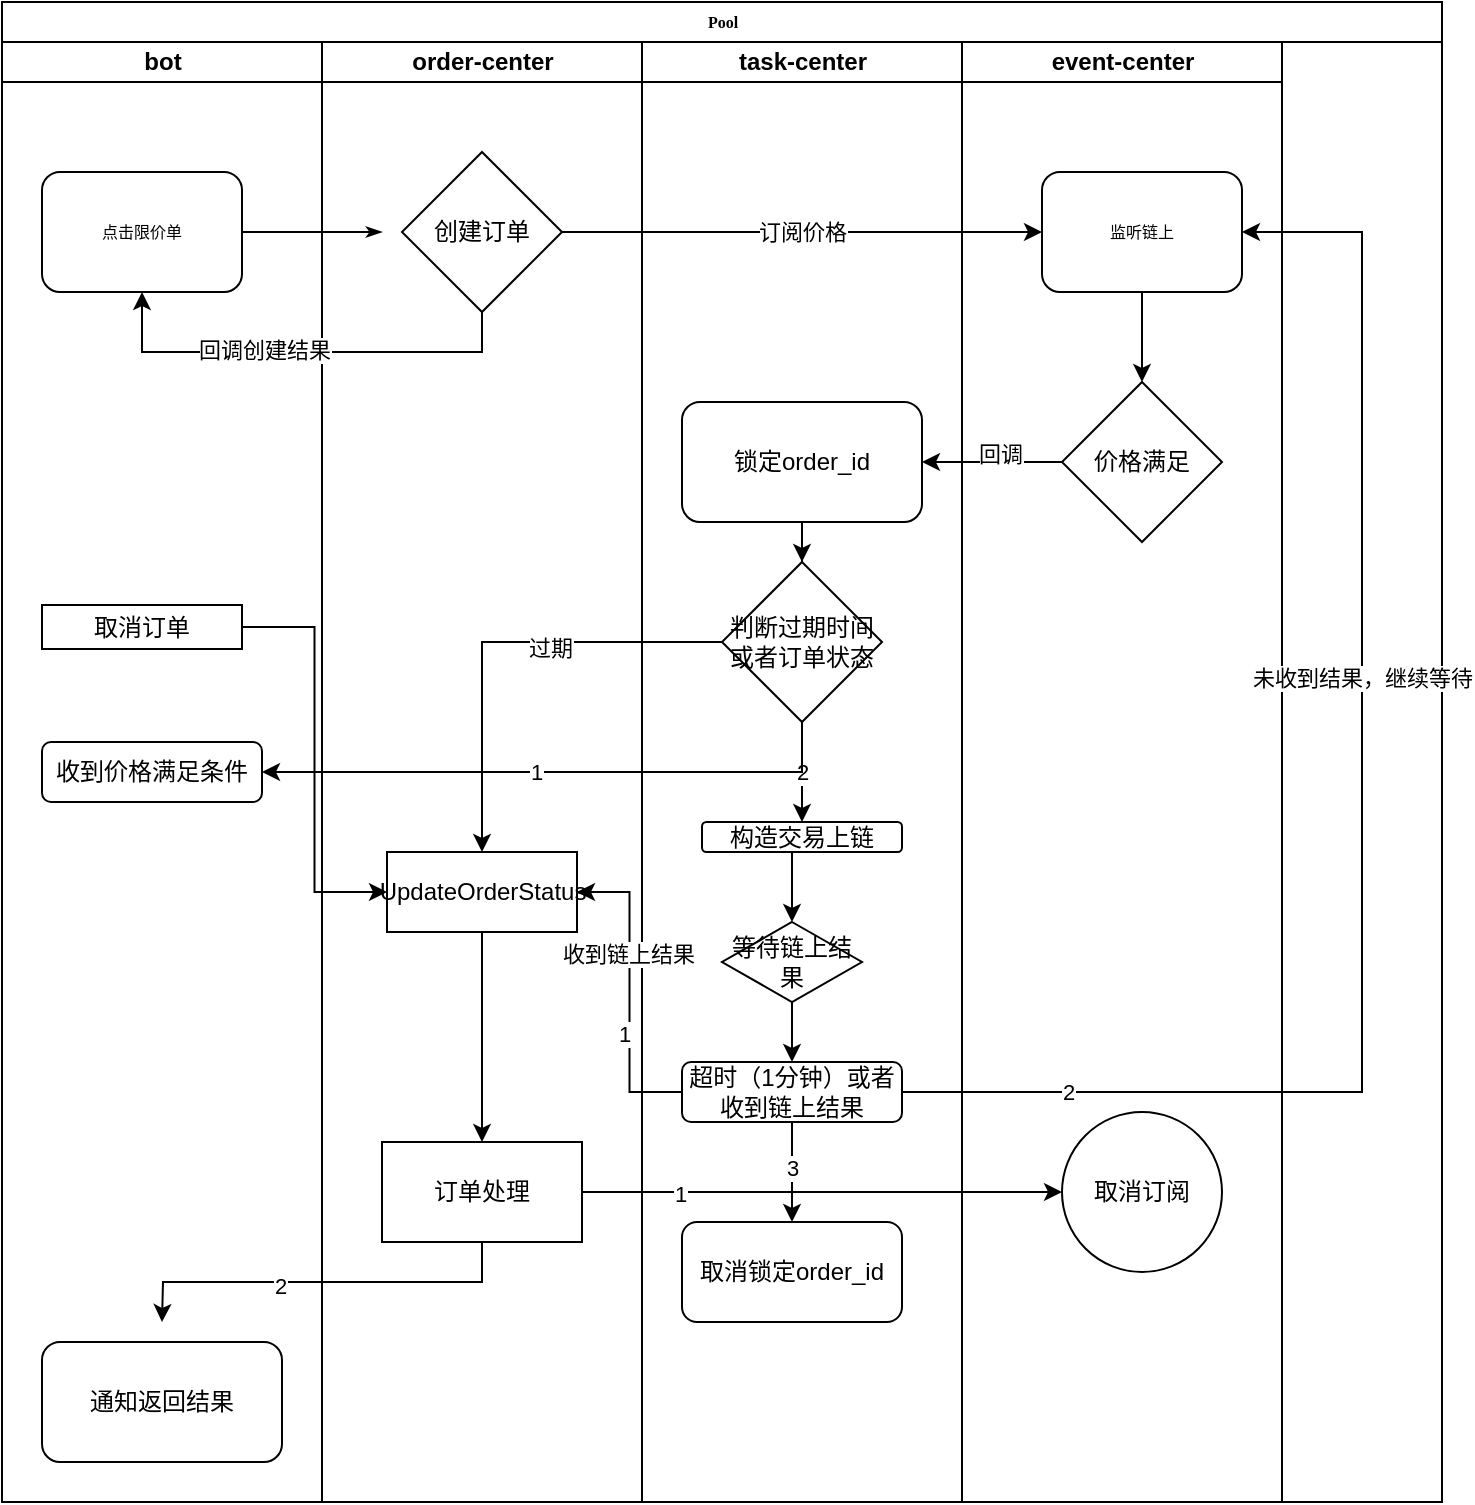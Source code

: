 <mxfile version="26.0.6">
  <diagram name="Page-1" id="74e2e168-ea6b-b213-b513-2b3c1d86103e">
    <mxGraphModel dx="1272" dy="777" grid="1" gridSize="10" guides="1" tooltips="1" connect="1" arrows="1" fold="1" page="1" pageScale="1" pageWidth="1100" pageHeight="850" background="none" math="0" shadow="0">
      <root>
        <mxCell id="0" />
        <mxCell id="1" parent="0" />
        <mxCell id="77e6c97f196da883-1" value="Pool" style="swimlane;html=1;childLayout=stackLayout;startSize=20;rounded=0;shadow=0;labelBackgroundColor=none;strokeWidth=1;fontFamily=Verdana;fontSize=8;align=center;" parent="1" vertex="1">
          <mxGeometry x="200" width="720" height="750" as="geometry" />
        </mxCell>
        <mxCell id="77e6c97f196da883-26" style="edgeStyle=orthogonalEdgeStyle;rounded=1;html=1;labelBackgroundColor=none;startArrow=none;startFill=0;startSize=5;endArrow=classicThin;endFill=1;endSize=5;jettySize=auto;orthogonalLoop=1;strokeWidth=1;fontFamily=Verdana;fontSize=8" parent="77e6c97f196da883-1" source="77e6c97f196da883-8" edge="1">
          <mxGeometry relative="1" as="geometry">
            <mxPoint x="190" y="115" as="targetPoint" />
          </mxGeometry>
        </mxCell>
        <mxCell id="77e6c97f196da883-2" value="bot" style="swimlane;html=1;startSize=20;" parent="77e6c97f196da883-1" vertex="1">
          <mxGeometry y="20" width="160" height="730" as="geometry" />
        </mxCell>
        <mxCell id="77e6c97f196da883-8" value="点击限价单" style="rounded=1;whiteSpace=wrap;html=1;shadow=0;labelBackgroundColor=none;strokeWidth=1;fontFamily=Verdana;fontSize=8;align=center;" parent="77e6c97f196da883-2" vertex="1">
          <mxGeometry x="20" y="65" width="100" height="60" as="geometry" />
        </mxCell>
        <mxCell id="laydcfFiuC28gxdswhlM-46" value="收到价格满足条件" style="rounded=1;whiteSpace=wrap;html=1;" vertex="1" parent="77e6c97f196da883-2">
          <mxGeometry x="20" y="350" width="110" height="30" as="geometry" />
        </mxCell>
        <mxCell id="laydcfFiuC28gxdswhlM-59" value="取消订单" style="rounded=1;whiteSpace=wrap;html=1;arcSize=0;" vertex="1" parent="77e6c97f196da883-2">
          <mxGeometry x="20" y="281.5" width="100" height="22" as="geometry" />
        </mxCell>
        <mxCell id="laydcfFiuC28gxdswhlM-78" value="通知返回结果" style="rounded=1;whiteSpace=wrap;html=1;" vertex="1" parent="77e6c97f196da883-2">
          <mxGeometry x="20" y="650" width="120" height="60" as="geometry" />
        </mxCell>
        <mxCell id="77e6c97f196da883-3" value="order-center" style="swimlane;html=1;startSize=20;" parent="77e6c97f196da883-1" vertex="1">
          <mxGeometry x="160" y="20" width="160" height="730" as="geometry" />
        </mxCell>
        <mxCell id="laydcfFiuC28gxdswhlM-3" value="创建订单" style="rhombus;whiteSpace=wrap;html=1;" vertex="1" parent="77e6c97f196da883-3">
          <mxGeometry x="40" y="55" width="80" height="80" as="geometry" />
        </mxCell>
        <mxCell id="laydcfFiuC28gxdswhlM-74" style="edgeStyle=orthogonalEdgeStyle;rounded=0;orthogonalLoop=1;jettySize=auto;html=1;exitX=0.5;exitY=1;exitDx=0;exitDy=0;entryX=0.5;entryY=0;entryDx=0;entryDy=0;" edge="1" parent="77e6c97f196da883-3" source="laydcfFiuC28gxdswhlM-56" target="laydcfFiuC28gxdswhlM-72">
          <mxGeometry relative="1" as="geometry" />
        </mxCell>
        <mxCell id="laydcfFiuC28gxdswhlM-56" value="UpdateOrderStatus" style="whiteSpace=wrap;html=1;" vertex="1" parent="77e6c97f196da883-3">
          <mxGeometry x="32.5" y="405" width="95" height="40" as="geometry" />
        </mxCell>
        <mxCell id="laydcfFiuC28gxdswhlM-77" style="edgeStyle=orthogonalEdgeStyle;rounded=0;orthogonalLoop=1;jettySize=auto;html=1;exitX=0.5;exitY=1;exitDx=0;exitDy=0;" edge="1" parent="77e6c97f196da883-3" source="laydcfFiuC28gxdswhlM-72">
          <mxGeometry relative="1" as="geometry">
            <mxPoint x="-80" y="640" as="targetPoint" />
          </mxGeometry>
        </mxCell>
        <mxCell id="laydcfFiuC28gxdswhlM-86" value="2" style="edgeLabel;html=1;align=center;verticalAlign=middle;resizable=0;points=[];" vertex="1" connectable="0" parent="laydcfFiuC28gxdswhlM-77">
          <mxGeometry x="0.217" y="2" relative="1" as="geometry">
            <mxPoint as="offset" />
          </mxGeometry>
        </mxCell>
        <mxCell id="laydcfFiuC28gxdswhlM-72" value="订单处理" style="whiteSpace=wrap;html=1;" vertex="1" parent="77e6c97f196da883-3">
          <mxGeometry x="30" y="550" width="100" height="50" as="geometry" />
        </mxCell>
        <mxCell id="77e6c97f196da883-4" value="task-center" style="swimlane;html=1;startSize=20;" parent="77e6c97f196da883-1" vertex="1">
          <mxGeometry x="320" y="20" width="160" height="730" as="geometry" />
        </mxCell>
        <mxCell id="laydcfFiuC28gxdswhlM-55" style="edgeStyle=orthogonalEdgeStyle;rounded=0;orthogonalLoop=1;jettySize=auto;html=1;exitX=0.5;exitY=1;exitDx=0;exitDy=0;" edge="1" parent="77e6c97f196da883-4" source="laydcfFiuC28gxdswhlM-19" target="laydcfFiuC28gxdswhlM-51">
          <mxGeometry relative="1" as="geometry" />
        </mxCell>
        <mxCell id="laydcfFiuC28gxdswhlM-19" value="锁定order_id" style="rounded=1;whiteSpace=wrap;html=1;" vertex="1" parent="77e6c97f196da883-4">
          <mxGeometry x="20" y="180" width="120" height="60" as="geometry" />
        </mxCell>
        <mxCell id="laydcfFiuC28gxdswhlM-28" style="edgeStyle=orthogonalEdgeStyle;rounded=0;orthogonalLoop=1;jettySize=auto;html=1;exitX=0.5;exitY=1;exitDx=0;exitDy=0;entryX=0.5;entryY=0;entryDx=0;entryDy=0;" edge="1" parent="77e6c97f196da883-4" source="laydcfFiuC28gxdswhlM-23" target="laydcfFiuC28gxdswhlM-26">
          <mxGeometry relative="1" as="geometry" />
        </mxCell>
        <mxCell id="laydcfFiuC28gxdswhlM-23" value="构造交易上链" style="rounded=1;whiteSpace=wrap;html=1;" vertex="1" parent="77e6c97f196da883-4">
          <mxGeometry x="30" y="390" width="100" height="15" as="geometry" />
        </mxCell>
        <mxCell id="laydcfFiuC28gxdswhlM-34" style="edgeStyle=orthogonalEdgeStyle;rounded=0;orthogonalLoop=1;jettySize=auto;html=1;exitX=0.5;exitY=1;exitDx=0;exitDy=0;entryX=0.5;entryY=0;entryDx=0;entryDy=0;" edge="1" parent="77e6c97f196da883-4" source="laydcfFiuC28gxdswhlM-26" target="laydcfFiuC28gxdswhlM-29">
          <mxGeometry relative="1" as="geometry" />
        </mxCell>
        <mxCell id="laydcfFiuC28gxdswhlM-26" value="等待链上结果" style="rhombus;whiteSpace=wrap;html=1;" vertex="1" parent="77e6c97f196da883-4">
          <mxGeometry x="40" y="440" width="70" height="40" as="geometry" />
        </mxCell>
        <mxCell id="laydcfFiuC28gxdswhlM-66" style="edgeStyle=orthogonalEdgeStyle;rounded=0;orthogonalLoop=1;jettySize=auto;html=1;exitX=0.5;exitY=1;exitDx=0;exitDy=0;" edge="1" parent="77e6c97f196da883-4" source="laydcfFiuC28gxdswhlM-29" target="laydcfFiuC28gxdswhlM-35">
          <mxGeometry relative="1" as="geometry" />
        </mxCell>
        <mxCell id="laydcfFiuC28gxdswhlM-93" value="3" style="edgeLabel;html=1;align=center;verticalAlign=middle;resizable=0;points=[];" vertex="1" connectable="0" parent="laydcfFiuC28gxdswhlM-66">
          <mxGeometry x="-0.107" relative="1" as="geometry">
            <mxPoint as="offset" />
          </mxGeometry>
        </mxCell>
        <mxCell id="laydcfFiuC28gxdswhlM-29" value="超时（1分钟）或者收到链上结果" style="rounded=1;whiteSpace=wrap;html=1;" vertex="1" parent="77e6c97f196da883-4">
          <mxGeometry x="20" y="510" width="110" height="30" as="geometry" />
        </mxCell>
        <mxCell id="laydcfFiuC28gxdswhlM-35" value="&lt;span style=&quot;background-color: transparent; color: light-dark(rgb(0, 0, 0), rgb(255, 255, 255));&quot;&gt;取消锁定order_id&lt;/span&gt;" style="rounded=1;whiteSpace=wrap;html=1;" vertex="1" parent="77e6c97f196da883-4">
          <mxGeometry x="20" y="590" width="110" height="50" as="geometry" />
        </mxCell>
        <mxCell id="laydcfFiuC28gxdswhlM-41" style="edgeStyle=orthogonalEdgeStyle;rounded=0;orthogonalLoop=1;jettySize=auto;html=1;exitX=0.5;exitY=1;exitDx=0;exitDy=0;" edge="1" parent="77e6c97f196da883-4" source="laydcfFiuC28gxdswhlM-35" target="laydcfFiuC28gxdswhlM-35">
          <mxGeometry relative="1" as="geometry" />
        </mxCell>
        <mxCell id="laydcfFiuC28gxdswhlM-90" value="2" style="edgeStyle=orthogonalEdgeStyle;rounded=0;orthogonalLoop=1;jettySize=auto;html=1;exitX=0.5;exitY=1;exitDx=0;exitDy=0;entryX=0.5;entryY=0;entryDx=0;entryDy=0;" edge="1" parent="77e6c97f196da883-4" source="laydcfFiuC28gxdswhlM-51" target="laydcfFiuC28gxdswhlM-23">
          <mxGeometry relative="1" as="geometry" />
        </mxCell>
        <mxCell id="laydcfFiuC28gxdswhlM-51" value="判断过期时间或者订单状态" style="rhombus;whiteSpace=wrap;html=1;" vertex="1" parent="77e6c97f196da883-4">
          <mxGeometry x="40" y="260" width="80" height="80" as="geometry" />
        </mxCell>
        <mxCell id="77e6c97f196da883-5" value="event-center" style="swimlane;html=1;startSize=20;" parent="77e6c97f196da883-1" vertex="1">
          <mxGeometry x="480" y="20" width="160" height="730" as="geometry" />
        </mxCell>
        <mxCell id="laydcfFiuC28gxdswhlM-17" style="edgeStyle=orthogonalEdgeStyle;rounded=0;orthogonalLoop=1;jettySize=auto;html=1;exitX=0.5;exitY=1;exitDx=0;exitDy=0;entryX=0.5;entryY=0;entryDx=0;entryDy=0;" edge="1" parent="77e6c97f196da883-5" source="77e6c97f196da883-17" target="laydcfFiuC28gxdswhlM-16">
          <mxGeometry relative="1" as="geometry" />
        </mxCell>
        <mxCell id="77e6c97f196da883-17" value="监听链上" style="rounded=1;whiteSpace=wrap;html=1;shadow=0;labelBackgroundColor=none;strokeWidth=1;fontFamily=Verdana;fontSize=8;align=center;" parent="77e6c97f196da883-5" vertex="1">
          <mxGeometry x="40" y="65" width="100" height="60" as="geometry" />
        </mxCell>
        <mxCell id="laydcfFiuC28gxdswhlM-16" value="价格满足" style="rhombus;whiteSpace=wrap;html=1;" vertex="1" parent="77e6c97f196da883-5">
          <mxGeometry x="50" y="170" width="80" height="80" as="geometry" />
        </mxCell>
        <mxCell id="laydcfFiuC28gxdswhlM-62" value="取消订阅" style="ellipse;whiteSpace=wrap;html=1;" vertex="1" parent="77e6c97f196da883-5">
          <mxGeometry x="50" y="535" width="80" height="80" as="geometry" />
        </mxCell>
        <mxCell id="laydcfFiuC28gxdswhlM-10" style="edgeStyle=orthogonalEdgeStyle;rounded=0;orthogonalLoop=1;jettySize=auto;html=1;exitX=0.5;exitY=1;exitDx=0;exitDy=0;entryX=0.5;entryY=1;entryDx=0;entryDy=0;" edge="1" parent="77e6c97f196da883-1" source="laydcfFiuC28gxdswhlM-3" target="77e6c97f196da883-8">
          <mxGeometry relative="1" as="geometry" />
        </mxCell>
        <mxCell id="laydcfFiuC28gxdswhlM-11" value="回调创建结果" style="edgeLabel;html=1;align=center;verticalAlign=middle;resizable=0;points=[];" vertex="1" connectable="0" parent="laydcfFiuC28gxdswhlM-10">
          <mxGeometry x="0.176" y="-1" relative="1" as="geometry">
            <mxPoint as="offset" />
          </mxGeometry>
        </mxCell>
        <mxCell id="laydcfFiuC28gxdswhlM-14" style="edgeStyle=orthogonalEdgeStyle;rounded=0;orthogonalLoop=1;jettySize=auto;html=1;exitX=1;exitY=0.5;exitDx=0;exitDy=0;entryX=0;entryY=0.5;entryDx=0;entryDy=0;" edge="1" parent="77e6c97f196da883-1" source="laydcfFiuC28gxdswhlM-3" target="77e6c97f196da883-17">
          <mxGeometry relative="1" as="geometry" />
        </mxCell>
        <mxCell id="laydcfFiuC28gxdswhlM-15" value="订阅价格" style="edgeLabel;html=1;align=center;verticalAlign=middle;resizable=0;points=[];" vertex="1" connectable="0" parent="laydcfFiuC28gxdswhlM-14">
          <mxGeometry x="-0.811" y="1" relative="1" as="geometry">
            <mxPoint x="97" y="1" as="offset" />
          </mxGeometry>
        </mxCell>
        <mxCell id="laydcfFiuC28gxdswhlM-21" style="edgeStyle=orthogonalEdgeStyle;rounded=0;orthogonalLoop=1;jettySize=auto;html=1;exitX=0;exitY=0.5;exitDx=0;exitDy=0;entryX=1;entryY=0.5;entryDx=0;entryDy=0;" edge="1" parent="77e6c97f196da883-1" source="laydcfFiuC28gxdswhlM-16" target="laydcfFiuC28gxdswhlM-19">
          <mxGeometry relative="1" as="geometry" />
        </mxCell>
        <mxCell id="laydcfFiuC28gxdswhlM-22" value="回调" style="edgeLabel;html=1;align=center;verticalAlign=middle;resizable=0;points=[];" vertex="1" connectable="0" parent="laydcfFiuC28gxdswhlM-21">
          <mxGeometry x="-0.143" y="-4" relative="1" as="geometry">
            <mxPoint x="-1" as="offset" />
          </mxGeometry>
        </mxCell>
        <mxCell id="laydcfFiuC28gxdswhlM-57" style="edgeStyle=orthogonalEdgeStyle;rounded=0;orthogonalLoop=1;jettySize=auto;html=1;exitX=0;exitY=0.5;exitDx=0;exitDy=0;" edge="1" parent="77e6c97f196da883-1" source="laydcfFiuC28gxdswhlM-51" target="laydcfFiuC28gxdswhlM-56">
          <mxGeometry relative="1" as="geometry" />
        </mxCell>
        <mxCell id="laydcfFiuC28gxdswhlM-71" value="过期" style="edgeLabel;html=1;align=center;verticalAlign=middle;resizable=0;points=[];" vertex="1" connectable="0" parent="laydcfFiuC28gxdswhlM-57">
          <mxGeometry x="-0.226" y="3" relative="1" as="geometry">
            <mxPoint x="1" as="offset" />
          </mxGeometry>
        </mxCell>
        <mxCell id="laydcfFiuC28gxdswhlM-65" style="edgeStyle=orthogonalEdgeStyle;rounded=0;orthogonalLoop=1;jettySize=auto;html=1;exitX=1;exitY=0.5;exitDx=0;exitDy=0;entryX=0;entryY=0.5;entryDx=0;entryDy=0;" edge="1" parent="77e6c97f196da883-1" source="laydcfFiuC28gxdswhlM-59" target="laydcfFiuC28gxdswhlM-56">
          <mxGeometry relative="1" as="geometry">
            <mxPoint x="180" y="385.667" as="targetPoint" />
          </mxGeometry>
        </mxCell>
        <mxCell id="laydcfFiuC28gxdswhlM-75" style="edgeStyle=orthogonalEdgeStyle;rounded=0;orthogonalLoop=1;jettySize=auto;html=1;exitX=1;exitY=0.5;exitDx=0;exitDy=0;entryX=0;entryY=0.5;entryDx=0;entryDy=0;" edge="1" parent="77e6c97f196da883-1" source="laydcfFiuC28gxdswhlM-72" target="laydcfFiuC28gxdswhlM-62">
          <mxGeometry relative="1" as="geometry" />
        </mxCell>
        <mxCell id="laydcfFiuC28gxdswhlM-85" value="1" style="edgeLabel;html=1;align=center;verticalAlign=middle;resizable=0;points=[];" vertex="1" connectable="0" parent="laydcfFiuC28gxdswhlM-75">
          <mxGeometry x="-0.583" y="-1" relative="1" as="geometry">
            <mxPoint x="-1" as="offset" />
          </mxGeometry>
        </mxCell>
        <mxCell id="laydcfFiuC28gxdswhlM-79" style="edgeStyle=orthogonalEdgeStyle;rounded=0;orthogonalLoop=1;jettySize=auto;html=1;exitX=0;exitY=0.5;exitDx=0;exitDy=0;entryX=1;entryY=0.5;entryDx=0;entryDy=0;" edge="1" parent="77e6c97f196da883-1" source="laydcfFiuC28gxdswhlM-29" target="laydcfFiuC28gxdswhlM-56">
          <mxGeometry relative="1" as="geometry" />
        </mxCell>
        <mxCell id="laydcfFiuC28gxdswhlM-80" value="收到链上结果" style="edgeLabel;html=1;align=center;verticalAlign=middle;resizable=0;points=[];" vertex="1" connectable="0" parent="laydcfFiuC28gxdswhlM-79">
          <mxGeometry x="0.254" y="1" relative="1" as="geometry">
            <mxPoint as="offset" />
          </mxGeometry>
        </mxCell>
        <mxCell id="laydcfFiuC28gxdswhlM-91" value="1" style="edgeLabel;html=1;align=center;verticalAlign=middle;resizable=0;points=[];" vertex="1" connectable="0" parent="laydcfFiuC28gxdswhlM-79">
          <mxGeometry x="-0.271" y="3" relative="1" as="geometry">
            <mxPoint as="offset" />
          </mxGeometry>
        </mxCell>
        <mxCell id="laydcfFiuC28gxdswhlM-82" style="edgeStyle=orthogonalEdgeStyle;rounded=0;orthogonalLoop=1;jettySize=auto;html=1;exitX=1;exitY=0.5;exitDx=0;exitDy=0;entryX=1;entryY=0.5;entryDx=0;entryDy=0;" edge="1" parent="77e6c97f196da883-1" source="laydcfFiuC28gxdswhlM-29" target="77e6c97f196da883-17">
          <mxGeometry relative="1" as="geometry">
            <mxPoint x="520" y="420" as="targetPoint" />
            <Array as="points">
              <mxPoint x="680" y="545" />
              <mxPoint x="680" y="115" />
            </Array>
          </mxGeometry>
        </mxCell>
        <mxCell id="laydcfFiuC28gxdswhlM-83" value="未收到结果，继续等待" style="edgeLabel;html=1;align=center;verticalAlign=middle;resizable=0;points=[];" vertex="1" connectable="0" parent="laydcfFiuC28gxdswhlM-82">
          <mxGeometry x="0.058" relative="1" as="geometry">
            <mxPoint y="-56" as="offset" />
          </mxGeometry>
        </mxCell>
        <mxCell id="laydcfFiuC28gxdswhlM-92" value="2" style="edgeLabel;html=1;align=center;verticalAlign=middle;resizable=0;points=[];" vertex="1" connectable="0" parent="laydcfFiuC28gxdswhlM-82">
          <mxGeometry x="-0.768" relative="1" as="geometry">
            <mxPoint x="-1" as="offset" />
          </mxGeometry>
        </mxCell>
        <mxCell id="laydcfFiuC28gxdswhlM-88" style="edgeStyle=orthogonalEdgeStyle;rounded=0;orthogonalLoop=1;jettySize=auto;html=1;exitX=0.5;exitY=1;exitDx=0;exitDy=0;entryX=1;entryY=0.5;entryDx=0;entryDy=0;" edge="1" parent="77e6c97f196da883-1" source="laydcfFiuC28gxdswhlM-51" target="laydcfFiuC28gxdswhlM-46">
          <mxGeometry relative="1" as="geometry" />
        </mxCell>
        <mxCell id="laydcfFiuC28gxdswhlM-89" value="1" style="edgeLabel;html=1;align=center;verticalAlign=middle;resizable=0;points=[];" vertex="1" connectable="0" parent="laydcfFiuC28gxdswhlM-88">
          <mxGeometry x="0.073" relative="1" as="geometry">
            <mxPoint as="offset" />
          </mxGeometry>
        </mxCell>
      </root>
    </mxGraphModel>
  </diagram>
</mxfile>
